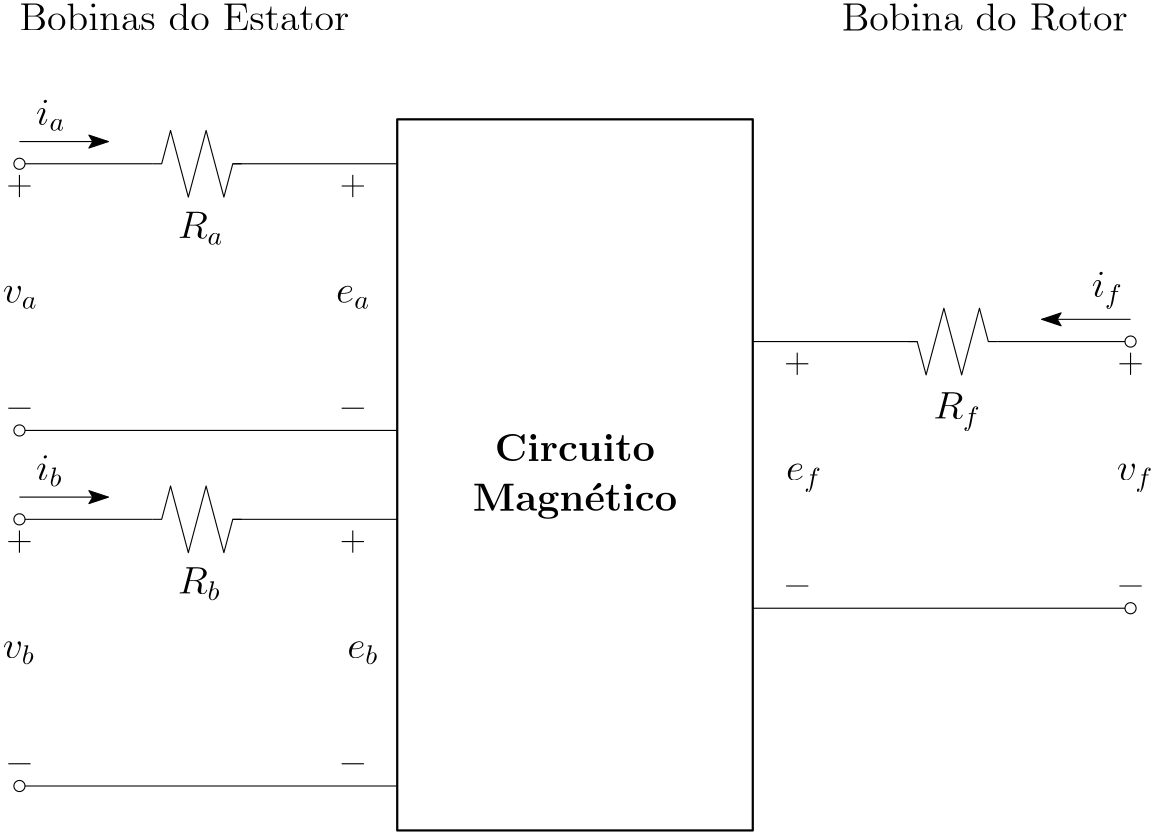 <?xml version="1.0"?>
<!DOCTYPE ipe SYSTEM "ipe.dtd">
<ipe version="70218" creator="Ipe 7.2.24">
<info created="D:20210906104401" modified="D:20211001121106"/>
<ipestyle name="basic">
<symbol name="arrow/arc(spx)">
<path stroke="sym-stroke" fill="sym-stroke" pen="sym-pen">
0 0 m
-1 0.333 l
-1 -0.333 l
h
</path>
</symbol>
<symbol name="arrow/farc(spx)">
<path stroke="sym-stroke" fill="white" pen="sym-pen">
0 0 m
-1 0.333 l
-1 -0.333 l
h
</path>
</symbol>
<symbol name="arrow/ptarc(spx)">
<path stroke="sym-stroke" fill="sym-stroke" pen="sym-pen">
0 0 m
-1 0.333 l
-0.8 0 l
-1 -0.333 l
h
</path>
</symbol>
<symbol name="arrow/fptarc(spx)">
<path stroke="sym-stroke" fill="white" pen="sym-pen">
0 0 m
-1 0.333 l
-0.8 0 l
-1 -0.333 l
h
</path>
</symbol>
<symbol name="mark/circle(sx)" transformations="translations">
<path fill="sym-stroke">
0.6 0 0 0.6 0 0 e
0.4 0 0 0.4 0 0 e
</path>
</symbol>
<symbol name="mark/disk(sx)" transformations="translations">
<path fill="sym-stroke">
0.6 0 0 0.6 0 0 e
</path>
</symbol>
<symbol name="mark/fdisk(sfx)" transformations="translations">
<group>
<path fill="sym-fill">
0.5 0 0 0.5 0 0 e
</path>
<path fill="sym-stroke" fillrule="eofill">
0.6 0 0 0.6 0 0 e
0.4 0 0 0.4 0 0 e
</path>
</group>
</symbol>
<symbol name="mark/box(sx)" transformations="translations">
<path fill="sym-stroke" fillrule="eofill">
-0.6 -0.6 m
0.6 -0.6 l
0.6 0.6 l
-0.6 0.6 l
h
-0.4 -0.4 m
0.4 -0.4 l
0.4 0.4 l
-0.4 0.4 l
h
</path>
</symbol>
<symbol name="mark/square(sx)" transformations="translations">
<path fill="sym-stroke">
-0.6 -0.6 m
0.6 -0.6 l
0.6 0.6 l
-0.6 0.6 l
h
</path>
</symbol>
<symbol name="mark/fsquare(sfx)" transformations="translations">
<group>
<path fill="sym-fill">
-0.5 -0.5 m
0.5 -0.5 l
0.5 0.5 l
-0.5 0.5 l
h
</path>
<path fill="sym-stroke" fillrule="eofill">
-0.6 -0.6 m
0.6 -0.6 l
0.6 0.6 l
-0.6 0.6 l
h
-0.4 -0.4 m
0.4 -0.4 l
0.4 0.4 l
-0.4 0.4 l
h
</path>
</group>
</symbol>
<symbol name="mark/cross(sx)" transformations="translations">
<group>
<path fill="sym-stroke">
-0.43 -0.57 m
0.57 0.43 l
0.43 0.57 l
-0.57 -0.43 l
h
</path>
<path fill="sym-stroke">
-0.43 0.57 m
0.57 -0.43 l
0.43 -0.57 l
-0.57 0.43 l
h
</path>
</group>
</symbol>
<symbol name="arrow/fnormal(spx)">
<path stroke="sym-stroke" fill="white" pen="sym-pen">
0 0 m
-1 0.333 l
-1 -0.333 l
h
</path>
</symbol>
<symbol name="arrow/pointed(spx)">
<path stroke="sym-stroke" fill="sym-stroke" pen="sym-pen">
0 0 m
-1 0.333 l
-0.8 0 l
-1 -0.333 l
h
</path>
</symbol>
<symbol name="arrow/fpointed(spx)">
<path stroke="sym-stroke" fill="white" pen="sym-pen">
0 0 m
-1 0.333 l
-0.8 0 l
-1 -0.333 l
h
</path>
</symbol>
<symbol name="arrow/linear(spx)">
<path stroke="sym-stroke" pen="sym-pen">
-1 0.333 m
0 0 l
-1 -0.333 l
</path>
</symbol>
<symbol name="arrow/fdouble(spx)">
<path stroke="sym-stroke" fill="white" pen="sym-pen">
0 0 m
-1 0.333 l
-1 -0.333 l
h
-1 0 m
-2 0.333 l
-2 -0.333 l
h
</path>
</symbol>
<symbol name="arrow/double(spx)">
<path stroke="sym-stroke" fill="sym-stroke" pen="sym-pen">
0 0 m
-1 0.333 l
-1 -0.333 l
h
-1 0 m
-2 0.333 l
-2 -0.333 l
h
</path>
</symbol>
<symbol name="arrow/mid-normal(spx)">
<path stroke="sym-stroke" fill="sym-stroke" pen="sym-pen">
0.5 0 m
-0.5 0.333 l
-0.5 -0.333 l
h
</path>
</symbol>
<symbol name="arrow/mid-fnormal(spx)">
<path stroke="sym-stroke" fill="white" pen="sym-pen">
0.5 0 m
-0.5 0.333 l
-0.5 -0.333 l
h
</path>
</symbol>
<symbol name="arrow/mid-pointed(spx)">
<path stroke="sym-stroke" fill="sym-stroke" pen="sym-pen">
0.5 0 m
-0.5 0.333 l
-0.3 0 l
-0.5 -0.333 l
h
</path>
</symbol>
<symbol name="arrow/mid-fpointed(spx)">
<path stroke="sym-stroke" fill="white" pen="sym-pen">
0.5 0 m
-0.5 0.333 l
-0.3 0 l
-0.5 -0.333 l
h
</path>
</symbol>
<symbol name="arrow/mid-double(spx)">
<path stroke="sym-stroke" fill="sym-stroke" pen="sym-pen">
1 0 m
0 0.333 l
0 -0.333 l
h
0 0 m
-1 0.333 l
-1 -0.333 l
h
</path>
</symbol>
<symbol name="arrow/mid-fdouble(spx)">
<path stroke="sym-stroke" fill="white" pen="sym-pen">
1 0 m
0 0.333 l
0 -0.333 l
h
0 0 m
-1 0.333 l
-1 -0.333 l
h
</path>
</symbol>
<anglesize name="22.5 deg" value="22.5"/>
<anglesize name="30 deg" value="30"/>
<anglesize name="45 deg" value="45"/>
<anglesize name="60 deg" value="60"/>
<anglesize name="90 deg" value="90"/>
<arrowsize name="large" value="10"/>
<arrowsize name="small" value="5"/>
<arrowsize name="tiny" value="3"/>
<color name="blue" value="0 0 1"/>
<color name="brown" value="0.647 0.165 0.165"/>
<color name="darkblue" value="0 0 0.545"/>
<color name="darkcyan" value="0 0.545 0.545"/>
<color name="darkgray" value="0.663"/>
<color name="darkgreen" value="0 0.392 0"/>
<color name="darkmagenta" value="0.545 0 0.545"/>
<color name="darkorange" value="1 0.549 0"/>
<color name="darkred" value="0.545 0 0"/>
<color name="gold" value="1 0.843 0"/>
<color name="gray" value="0.745"/>
<color name="green" value="0 1 0"/>
<color name="lightblue" value="0.678 0.847 0.902"/>
<color name="lightcyan" value="0.878 1 1"/>
<color name="lightgray" value="0.827"/>
<color name="lightgreen" value="0.565 0.933 0.565"/>
<color name="lightyellow" value="1 1 0.878"/>
<color name="navy" value="0 0 0.502"/>
<color name="orange" value="1 0.647 0"/>
<color name="pink" value="1 0.753 0.796"/>
<color name="purple" value="0.627 0.125 0.941"/>
<color name="red" value="1 0 0"/>
<color name="seagreen" value="0.18 0.545 0.341"/>
<color name="turquoise" value="0.251 0.878 0.816"/>
<color name="violet" value="0.933 0.51 0.933"/>
<color name="yellow" value="1 1 0"/>
<dashstyle name="dash dot dotted" value="[4 2 1 2 1 2] 0"/>
<dashstyle name="dash dotted" value="[4 2 1 2] 0"/>
<dashstyle name="dashed" value="[4] 0"/>
<dashstyle name="dotted" value="[1 3] 0"/>
<gridsize name="10 pts (~3.5 mm)" value="10"/>
<gridsize name="14 pts (~5 mm)" value="14"/>
<gridsize name="16 pts (~6 mm)" value="16"/>
<gridsize name="20 pts (~7 mm)" value="20"/>
<gridsize name="28 pts (~10 mm)" value="28"/>
<gridsize name="32 pts (~12 mm)" value="32"/>
<gridsize name="4 pts" value="4"/>
<gridsize name="56 pts (~20 mm)" value="56"/>
<gridsize name="8 pts (~3 mm)" value="8"/>
<opacity name="10%" value="0.1"/>
<opacity name="30%" value="0.3"/>
<opacity name="50%" value="0.5"/>
<opacity name="75%" value="0.75"/>
<pen name="fat" value="1.2"/>
<pen name="heavier" value="0.8"/>
<pen name="ultrafat" value="2"/>
<symbolsize name="large" value="5"/>
<symbolsize name="small" value="2"/>
<symbolsize name="tiny" value="1.1"/>
<textsize name="Huge" value="\Huge"/>
<textsize name="LARGE" value="\LARGE"/>
<textsize name="Large" value="\Large"/>
<textsize name="footnote" value="\footnotesize"/>
<textsize name="huge" value="\huge"/>
<textsize name="large" value="\large"/>
<textsize name="small" value="\small"/>
<textsize name="tiny" value="\tiny"/>
<textstyle name="center" begin="\begin{center}" end="\end{center}"/>
<textstyle name="item" begin="\begin{itemize}\item{}" end="\end{itemize}"/>
<textstyle name="itemize" begin="\begin{itemize}" end="\end{itemize}"/>
<tiling name="falling" angle="-60" step="4" width="1"/>
<tiling name="rising" angle="30" step="4" width="1"/>
</ipestyle>
<page>
<layer name="alpha"/>
<view layers="alpha" active="alpha"/>
<path layer="alpha" matrix="0.2 0 0 0.75 201.6 160" stroke="black">
112 640 m
128 640 l
144 656 l
176 624 l
208 656 l
240 624 l
256 640 l
272 640 l
</path>
<path stroke="black">
176 640 m
224 640 l
</path>
<path stroke="black" pen="heavier">
312 656 m
312 400 l
440 400 l
440 656 l
h
</path>
<path stroke="black">
176 544 m
312 544 l
</path>
<path stroke="black">
252.8 640 m
312 640 l
</path>
<path matrix="1 0 0 1 16 12" stroke="black">
280 624 m
280 616 l
</path>
<path matrix="1 0 0 1 4 8" stroke="black">
288 624 m
296 624 l
</path>
<path matrix="1 0 0 1 4 -72" stroke="black">
288 624 m
296 624 l
</path>
<text matrix="1 0 0 1 154 6" transformations="translations" pos="136 584" stroke="black" type="label" width="12.275" height="6.179" depth="2.15" valign="baseline" size="Large" style="math">e_a</text>
<text matrix="1 0 0 1 97 29" transformations="translations" pos="136 584" stroke="black" type="label" width="16.456" height="9.805" depth="2.15" valign="baseline" size="Large" style="math">R_a</text>
<path matrix="0.2 0 0 0.75 201.6 32" stroke="black">
112 640 m
128 640 l
144 656 l
176 624 l
208 656 l
240 624 l
256 640 l
272 640 l
</path>
<path stroke="black">
176 512 m
224 512 l
</path>
<path stroke="black">
176 416 m
312 416 l
</path>
<path matrix="1 0 0 1 0 -128" stroke="black">
252.8 640 m
312 640 l
</path>
<path matrix="1 0 0 1 16 -116" stroke="black">
280 624 m
280 616 l
</path>
<path matrix="1 0 0 1 4 -120" stroke="black">
288 624 m
296 624 l
</path>
<path matrix="1 0 0 1 4 -200" stroke="black">
288 624 m
296 624 l
</path>
<text matrix="1 0 0 1 158 -122" transformations="translations" pos="136 584" stroke="black" type="label" width="11.284" height="6.179" depth="2.15" valign="baseline" size="Large" style="math">e_b</text>
<text matrix="1 0 0 1 97 -99" transformations="translations" pos="136 584" stroke="black" type="label" width="15.466" height="9.805" depth="2.15" valign="baseline" size="Large" style="math">R_b</text>
<path matrix="1 0 0 1 0 -2" stroke="black" fill="white">
2 0 0 2 176 642 e
</path>
<path matrix="1 0 0 1 0 -98" stroke="black" fill="white">
2 0 0 2 176 642 e
</path>
<path matrix="1 0 0 1 0 -130" stroke="black" fill="white">
2 0 0 2 176 642 e
</path>
<path matrix="1 0 0 1 0 -226" stroke="black" fill="white">
2 0 0 2 176 642 e
</path>
<path matrix="1 0 0 1 -104 12" stroke="black">
280 624 m
280 616 l
</path>
<path matrix="1 0 0 1 -116 8" stroke="black">
288 624 m
296 624 l
</path>
<path matrix="1 0 0 1 -116 -72" stroke="black">
288 624 m
296 624 l
</path>
<text matrix="1 0 0 1 34 6" transformations="translations" pos="136 584" stroke="black" type="label" width="12.555" height="6.179" depth="2.15" valign="baseline" size="Large" style="math">v_a</text>
<path matrix="1 0 0 1 -104 -116" stroke="black">
280 624 m
280 616 l
</path>
<path matrix="1 0 0 1 -116 -120" stroke="black">
288 624 m
296 624 l
</path>
<path matrix="1 0 0 1 -116 -200" stroke="black">
288 624 m
296 624 l
</path>
<text matrix="1 0 0 1 34 -122" transformations="translations" pos="136 584" stroke="black" type="label" width="11.565" height="6.179" depth="2.15" valign="baseline" size="Large" style="math">v_b</text>
<path matrix="-0.2 0 0 0.75 550.4 96" stroke="black">
112 640 m
128 640 l
144 656 l
176 624 l
208 656 l
240 624 l
256 640 l
272 640 l
</path>
<path matrix="-1 0 0 1 752 64" stroke="black">
176 512 m
224 512 l
</path>
<path matrix="-1 0 0 1 752 64" stroke="black">
176 416 m
312 416 l
</path>
<path matrix="-1 0 0 1 752 -64" stroke="black">
252.8 640 m
312 640 l
</path>
<path matrix="-1 0 0 1 736 -52" stroke="black">
280 624 m
280 616 l
</path>
<path matrix="-1 0 0 1 748 -56" stroke="black">
288 624 m
296 624 l
</path>
<path matrix="-1 0 0 1 748 -136" stroke="black">
288 624 m
296 624 l
</path>
<text matrix="-1 0 0 1 588 -58" transformations="translations" pos="136 584" stroke="black" type="label" width="12.959" height="6.176" depth="4.09" valign="baseline" size="Large" style="math">e_f</text>
<text matrix="-1 0 0 1 641 -36" transformations="translations" pos="136 584" stroke="black" type="label" width="17.14" height="9.802" depth="4.09" valign="baseline" size="Large" style="math">R_f</text>
<path matrix="-1 0 0 1 752 -66" stroke="black" fill="white">
2 0 0 2 176 642 e
</path>
<path matrix="-1 0 0 1 752 -162" stroke="black" fill="white">
2 0 0 2 176 642 e
</path>
<path matrix="-1 0 0 1 856 -52" stroke="black">
280 624 m
280 616 l
</path>
<path matrix="-1 0 0 1 868 -56" stroke="black">
288 624 m
296 624 l
</path>
<path matrix="-1 0 0 1 868 -136" stroke="black">
288 624 m
296 624 l
</path>
<text matrix="-1 0 0 1 707 -58" transformations="translations" pos="136 584" stroke="black" type="label" width="13.239" height="6.176" depth="4.09" valign="baseline" size="Large" style="math">v_f</text>
<text matrix="1 0 0 1 -8 -16" transformations="translations" pos="184 704" stroke="black" type="label" width="118.771" height="9.963" depth="0" valign="baseline" size="Large">Bobinas do Estator</text>
<text matrix="1 0 0 1 288 -16" transformations="translations" pos="184 704" stroke="black" type="label" width="103.007" height="9.963" depth="0" valign="baseline" size="Large">Bobina do Rotor</text>
<text matrix="1 0 0 1 0 -49" transformations="translations" pos="320 592" stroke="black" type="minipage" width="112" height="17.825" depth="12.86" valign="top" size="Large" style="center">\textbf{Circuito}\\
\textbf{Magnético}</text>
<path stroke="black" arrow="ptarc/normal">
576 584 m
544 584 l
</path>
<path matrix="-1 0 -0 -1 752 1232" stroke="black" arrow="ptarc/normal">
576 584 m
544 584 l
</path>
<path matrix="-1 0 0 -1 752 1104" stroke="black" arrow="ptarc/normal">
576 584 m
544 584 l
</path>
<text matrix="1 0 0 1 46 70" transformations="translations" pos="136 584" stroke="black" type="label" width="10.556" height="9.407" depth="2.15" valign="baseline" size="Large" style="math">i_a</text>
<text matrix="1 0 0 1 426 8" transformations="translations" pos="136 584" stroke="black" type="label" width="11.24" height="9.404" depth="4.09" valign="baseline" size="Large" style="math">i_f</text>
<text matrix="1 0 0 1 46 -58" transformations="translations" pos="136 584" stroke="black" type="label" width="9.566" height="9.407" depth="2.15" valign="baseline" size="Large" style="math">i_b</text>
</page>
</ipe>
